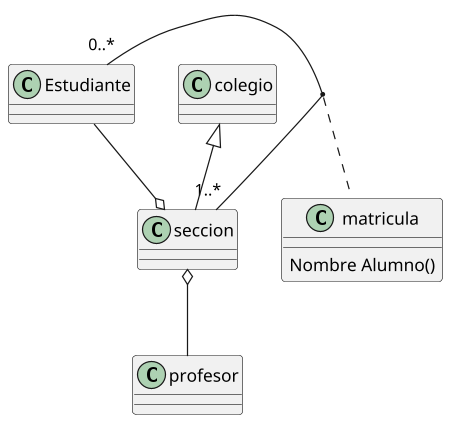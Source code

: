 @startuml
scale 450 width
class Estudiante{}
class colegio{}
class matricula{
Nombre Alumno()
}
class profesor{}
class seccion {}

Estudiante "0..*" - "1..*"seccion
(Estudiante,seccion) .. matricula
seccion o-- profesor
seccion o-- Estudiante
colegio <|-- seccion

@enduml